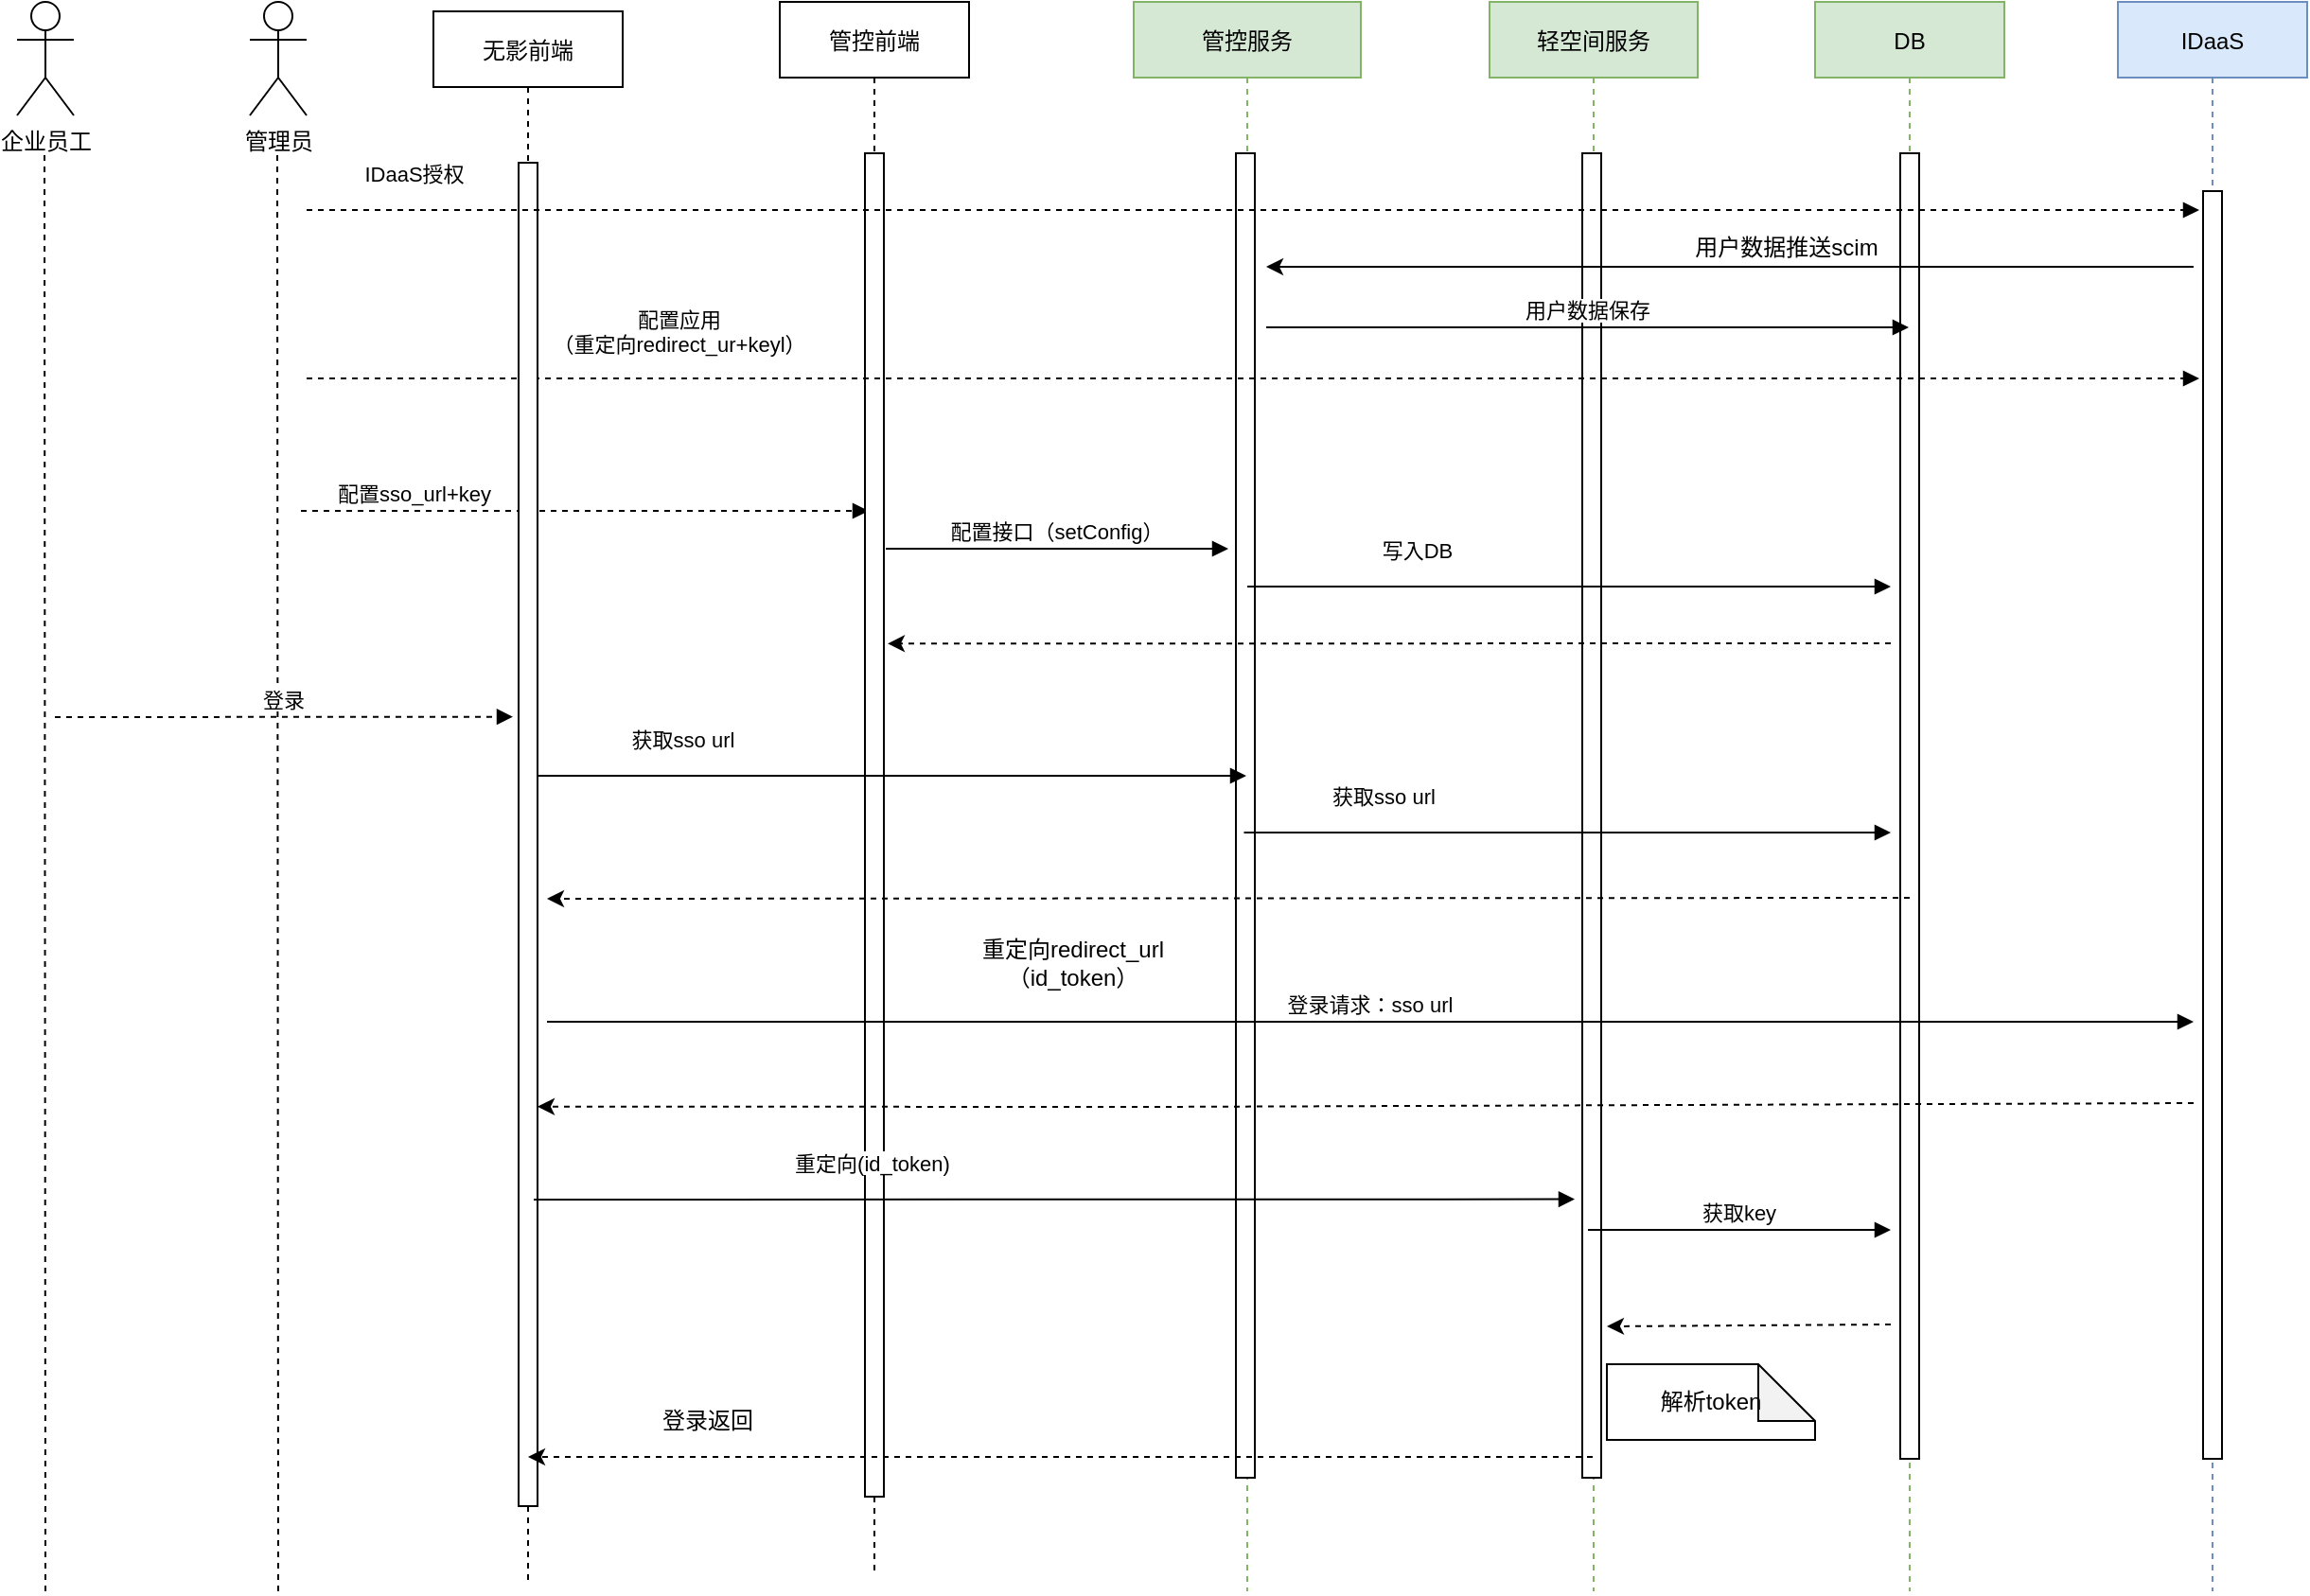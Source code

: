 <mxfile version="14.9.3" type="github">
  <diagram id="Wvz9GBNgI8FM-CAZ9Jkj" name="Page-1">
    <mxGraphModel dx="2092" dy="841" grid="1" gridSize="10" guides="1" tooltips="1" connect="1" arrows="1" fold="1" page="1" pageScale="1" pageWidth="827" pageHeight="1169" math="0" shadow="0">
      <root>
        <mxCell id="0" />
        <mxCell id="1" parent="0" />
        <mxCell id="AIT565lb91MDrdjl6Oma-1" value="管控服务" style="shape=umlLifeline;perimeter=lifelinePerimeter;container=1;collapsible=0;recursiveResize=0;rounded=0;shadow=0;strokeWidth=1;fillColor=#d5e8d4;strokeColor=#82b366;" vertex="1" parent="1">
          <mxGeometry x="110" y="80" width="120" height="840" as="geometry" />
        </mxCell>
        <mxCell id="AIT565lb91MDrdjl6Oma-2" value="" style="points=[];perimeter=orthogonalPerimeter;rounded=0;shadow=0;strokeWidth=1;" vertex="1" parent="AIT565lb91MDrdjl6Oma-1">
          <mxGeometry x="54" y="80" width="10" height="700" as="geometry" />
        </mxCell>
        <mxCell id="AIT565lb91MDrdjl6Oma-3" value="管理员" style="shape=umlActor;verticalLabelPosition=bottom;verticalAlign=top;html=1;outlineConnect=0;" vertex="1" parent="1">
          <mxGeometry x="-357" y="80" width="30" height="60" as="geometry" />
        </mxCell>
        <mxCell id="AIT565lb91MDrdjl6Oma-4" value="" style="endArrow=none;dashed=1;html=1;" edge="1" parent="1">
          <mxGeometry width="50" height="50" relative="1" as="geometry">
            <mxPoint x="-342" y="920" as="sourcePoint" />
            <mxPoint x="-342.5" y="160" as="targetPoint" />
          </mxGeometry>
        </mxCell>
        <mxCell id="AIT565lb91MDrdjl6Oma-5" value="轻空间服务" style="shape=umlLifeline;perimeter=lifelinePerimeter;container=1;collapsible=0;recursiveResize=0;rounded=0;shadow=0;strokeWidth=1;fillColor=#d5e8d4;strokeColor=#82b366;" vertex="1" parent="1">
          <mxGeometry x="298" y="80" width="110" height="840" as="geometry" />
        </mxCell>
        <mxCell id="AIT565lb91MDrdjl6Oma-6" value="" style="points=[];perimeter=orthogonalPerimeter;rounded=0;shadow=0;strokeWidth=1;" vertex="1" parent="AIT565lb91MDrdjl6Oma-5">
          <mxGeometry x="49" y="80" width="10" height="700" as="geometry" />
        </mxCell>
        <mxCell id="AIT565lb91MDrdjl6Oma-7" value="DB" style="shape=umlLifeline;perimeter=lifelinePerimeter;container=1;collapsible=0;recursiveResize=0;rounded=0;shadow=0;strokeWidth=1;fillColor=#d5e8d4;strokeColor=#82b366;" vertex="1" parent="1">
          <mxGeometry x="470" y="80" width="100" height="840" as="geometry" />
        </mxCell>
        <mxCell id="AIT565lb91MDrdjl6Oma-8" value="" style="points=[];perimeter=orthogonalPerimeter;rounded=0;shadow=0;strokeWidth=1;" vertex="1" parent="AIT565lb91MDrdjl6Oma-7">
          <mxGeometry x="45" y="80" width="10" height="690" as="geometry" />
        </mxCell>
        <mxCell id="AIT565lb91MDrdjl6Oma-9" value="配置sso_url+key" style="verticalAlign=bottom;endArrow=block;shadow=0;strokeWidth=1;dashed=1;" edge="1" parent="1">
          <mxGeometry x="-0.6" relative="1" as="geometry">
            <mxPoint x="-330" y="349" as="sourcePoint" />
            <mxPoint x="-30" y="349" as="targetPoint" />
            <mxPoint as="offset" />
          </mxGeometry>
        </mxCell>
        <mxCell id="AIT565lb91MDrdjl6Oma-12" value="登录" style="verticalAlign=bottom;endArrow=block;shadow=0;strokeWidth=1;entryX=-0.3;entryY=0.349;entryDx=0;entryDy=0;entryPerimeter=0;dashed=1;" edge="1" parent="1">
          <mxGeometry relative="1" as="geometry">
            <mxPoint x="-460" y="458" as="sourcePoint" />
            <mxPoint x="-218" y="457.83" as="targetPoint" />
          </mxGeometry>
        </mxCell>
        <mxCell id="AIT565lb91MDrdjl6Oma-13" value="管控前端" style="shape=umlLifeline;perimeter=lifelinePerimeter;container=1;collapsible=0;recursiveResize=0;rounded=0;shadow=0;strokeWidth=1;" vertex="1" parent="1">
          <mxGeometry x="-77" y="80" width="100" height="830" as="geometry" />
        </mxCell>
        <mxCell id="AIT565lb91MDrdjl6Oma-14" value="" style="points=[];perimeter=orthogonalPerimeter;rounded=0;shadow=0;strokeWidth=1;" vertex="1" parent="AIT565lb91MDrdjl6Oma-13">
          <mxGeometry x="45" y="80" width="10" height="710" as="geometry" />
        </mxCell>
        <mxCell id="AIT565lb91MDrdjl6Oma-15" value="配置接口（setConfig）" style="verticalAlign=bottom;endArrow=block;shadow=0;strokeWidth=1;" edge="1" parent="1">
          <mxGeometry relative="1" as="geometry">
            <mxPoint x="-21" y="369.0" as="sourcePoint" />
            <mxPoint x="160" y="369" as="targetPoint" />
          </mxGeometry>
        </mxCell>
        <mxCell id="AIT565lb91MDrdjl6Oma-18" value="获取sso url" style="verticalAlign=bottom;endArrow=block;shadow=0;strokeWidth=1;" edge="1" parent="1">
          <mxGeometry x="-0.567" y="10" relative="1" as="geometry">
            <mxPoint x="-210" y="489.0" as="sourcePoint" />
            <mxPoint x="169.5" y="489.0" as="targetPoint" />
            <mxPoint as="offset" />
          </mxGeometry>
        </mxCell>
        <mxCell id="AIT565lb91MDrdjl6Oma-20" value="IDaaS" style="shape=umlLifeline;perimeter=lifelinePerimeter;container=1;collapsible=0;recursiveResize=0;rounded=0;shadow=0;strokeWidth=1;fillColor=#dae8fc;strokeColor=#6c8ebf;" vertex="1" parent="1">
          <mxGeometry x="630" y="80" width="100" height="840" as="geometry" />
        </mxCell>
        <mxCell id="AIT565lb91MDrdjl6Oma-21" value="" style="points=[];perimeter=orthogonalPerimeter;rounded=0;shadow=0;strokeWidth=1;" vertex="1" parent="AIT565lb91MDrdjl6Oma-20">
          <mxGeometry x="45" y="100" width="10" height="670" as="geometry" />
        </mxCell>
        <mxCell id="AIT565lb91MDrdjl6Oma-24" value="写入DB" style="verticalAlign=bottom;endArrow=block;shadow=0;strokeWidth=1;" edge="1" parent="1">
          <mxGeometry x="-0.471" y="10" relative="1" as="geometry">
            <mxPoint x="170" y="389.0" as="sourcePoint" />
            <mxPoint x="510" y="389" as="targetPoint" />
            <mxPoint as="offset" />
          </mxGeometry>
        </mxCell>
        <mxCell id="AIT565lb91MDrdjl6Oma-27" value="企业员工" style="shape=umlActor;verticalLabelPosition=bottom;verticalAlign=top;html=1;outlineConnect=0;" vertex="1" parent="1">
          <mxGeometry x="-480" y="80" width="30" height="60" as="geometry" />
        </mxCell>
        <mxCell id="AIT565lb91MDrdjl6Oma-28" value="" style="endArrow=none;dashed=1;html=1;" edge="1" parent="1">
          <mxGeometry width="50" height="50" relative="1" as="geometry">
            <mxPoint x="-465" y="920" as="sourcePoint" />
            <mxPoint x="-465.5" y="160" as="targetPoint" />
          </mxGeometry>
        </mxCell>
        <mxCell id="AIT565lb91MDrdjl6Oma-29" value="配置应用&#xa;（重定向redirect_ur+keyl）" style="verticalAlign=bottom;endArrow=block;shadow=0;strokeWidth=1;dashed=1;" edge="1" parent="1">
          <mxGeometry x="-0.606" y="9" relative="1" as="geometry">
            <mxPoint x="-327" y="279" as="sourcePoint" />
            <mxPoint x="673" y="279" as="targetPoint" />
            <mxPoint as="offset" />
          </mxGeometry>
        </mxCell>
        <mxCell id="AIT565lb91MDrdjl6Oma-32" value="无影前端" style="shape=umlLifeline;perimeter=lifelinePerimeter;container=1;collapsible=0;recursiveResize=0;rounded=0;shadow=0;strokeWidth=1;" vertex="1" parent="1">
          <mxGeometry x="-260" y="85" width="100" height="830" as="geometry" />
        </mxCell>
        <mxCell id="AIT565lb91MDrdjl6Oma-33" value="" style="points=[];perimeter=orthogonalPerimeter;rounded=0;shadow=0;strokeWidth=1;" vertex="1" parent="AIT565lb91MDrdjl6Oma-32">
          <mxGeometry x="45" y="80" width="10" height="710" as="geometry" />
        </mxCell>
        <mxCell id="AIT565lb91MDrdjl6Oma-34" value="获取sso url" style="verticalAlign=bottom;endArrow=block;shadow=0;strokeWidth=1;" edge="1" parent="1">
          <mxGeometry x="-0.567" y="10" relative="1" as="geometry">
            <mxPoint x="168.25" y="519.0" as="sourcePoint" />
            <mxPoint x="510" y="519" as="targetPoint" />
            <mxPoint as="offset" />
          </mxGeometry>
        </mxCell>
        <mxCell id="AIT565lb91MDrdjl6Oma-35" value="" style="endArrow=classic;html=1;entryX=0.57;entryY=0.205;entryDx=0;entryDy=0;entryPerimeter=0;dashed=1;" edge="1" parent="1">
          <mxGeometry width="50" height="50" relative="1" as="geometry">
            <mxPoint x="510" y="419" as="sourcePoint" />
            <mxPoint x="-20" y="419.15" as="targetPoint" />
          </mxGeometry>
        </mxCell>
        <mxCell id="AIT565lb91MDrdjl6Oma-37" value="" style="endArrow=classic;html=1;dashed=1;" edge="1" parent="1">
          <mxGeometry width="50" height="50" relative="1" as="geometry">
            <mxPoint x="520" y="553.5" as="sourcePoint" />
            <mxPoint x="-200" y="554" as="targetPoint" />
          </mxGeometry>
        </mxCell>
        <mxCell id="AIT565lb91MDrdjl6Oma-38" value="登录请求：sso url" style="verticalAlign=bottom;endArrow=block;shadow=0;strokeWidth=1;" edge="1" parent="1">
          <mxGeometry relative="1" as="geometry">
            <mxPoint x="-200" y="619" as="sourcePoint" />
            <mxPoint x="670" y="619" as="targetPoint" />
          </mxGeometry>
        </mxCell>
        <mxCell id="AIT565lb91MDrdjl6Oma-39" value="" style="endArrow=classic;html=1;dashed=1;entryX=1;entryY=0.652;entryDx=0;entryDy=0;entryPerimeter=0;" edge="1" parent="1">
          <mxGeometry width="50" height="50" relative="1" as="geometry">
            <mxPoint x="670" y="662" as="sourcePoint" />
            <mxPoint x="-205" y="663.84" as="targetPoint" />
            <Array as="points">
              <mxPoint x="120" y="664" />
            </Array>
          </mxGeometry>
        </mxCell>
        <mxCell id="AIT565lb91MDrdjl6Oma-41" value="重定向redirect_url（id_token）" style="text;html=1;strokeColor=none;fillColor=none;align=center;verticalAlign=middle;whiteSpace=wrap;rounded=0;" vertex="1" parent="1">
          <mxGeometry x="23" y="585" width="110" height="5" as="geometry" />
        </mxCell>
        <mxCell id="AIT565lb91MDrdjl6Oma-43" value="重定向(id_token)" style="verticalAlign=bottom;endArrow=block;shadow=0;strokeWidth=1;entryX=-0.4;entryY=0.737;entryDx=0;entryDy=0;entryPerimeter=0;" edge="1" parent="1">
          <mxGeometry x="-0.35" y="10" relative="1" as="geometry">
            <mxPoint x="-207" y="713.0" as="sourcePoint" />
            <mxPoint x="343" y="712.79" as="targetPoint" />
            <mxPoint as="offset" />
          </mxGeometry>
        </mxCell>
        <mxCell id="AIT565lb91MDrdjl6Oma-50" value="" style="endArrow=classic;html=1;dashed=1;" edge="1" parent="1">
          <mxGeometry width="50" height="50" relative="1" as="geometry">
            <mxPoint x="352.5" y="849" as="sourcePoint" />
            <mxPoint x="-210" y="849" as="targetPoint" />
            <Array as="points">
              <mxPoint x="10" y="849" />
            </Array>
          </mxGeometry>
        </mxCell>
        <mxCell id="AIT565lb91MDrdjl6Oma-51" value="登录返回" style="text;html=1;strokeColor=none;fillColor=none;align=center;verticalAlign=middle;whiteSpace=wrap;rounded=0;" vertex="1" parent="1">
          <mxGeometry x="-150" y="820" width="70" height="20" as="geometry" />
        </mxCell>
        <mxCell id="AIT565lb91MDrdjl6Oma-52" value="获取key" style="verticalAlign=bottom;endArrow=block;shadow=0;strokeWidth=1;" edge="1" parent="1">
          <mxGeometry relative="1" as="geometry">
            <mxPoint x="350" y="729.0" as="sourcePoint" />
            <mxPoint x="510" y="729" as="targetPoint" />
          </mxGeometry>
        </mxCell>
        <mxCell id="AIT565lb91MDrdjl6Oma-53" value="" style="endArrow=classic;html=1;dashed=1;" edge="1" parent="1">
          <mxGeometry width="50" height="50" relative="1" as="geometry">
            <mxPoint x="510" y="779" as="sourcePoint" />
            <mxPoint x="360" y="780" as="targetPoint" />
          </mxGeometry>
        </mxCell>
        <mxCell id="AIT565lb91MDrdjl6Oma-56" value="解析token" style="shape=note;whiteSpace=wrap;html=1;backgroundOutline=1;darkOpacity=0.05;" vertex="1" parent="1">
          <mxGeometry x="360" y="800" width="110" height="40" as="geometry" />
        </mxCell>
        <mxCell id="AIT565lb91MDrdjl6Oma-58" value="IDaaS授权" style="verticalAlign=bottom;endArrow=block;shadow=0;strokeWidth=1;dashed=1;" edge="1" parent="1">
          <mxGeometry x="-0.886" y="10" relative="1" as="geometry">
            <mxPoint x="-327" y="190" as="sourcePoint" />
            <mxPoint x="673" y="190" as="targetPoint" />
            <mxPoint as="offset" />
          </mxGeometry>
        </mxCell>
        <mxCell id="AIT565lb91MDrdjl6Oma-59" value="" style="endArrow=classic;html=1;" edge="1" parent="1">
          <mxGeometry width="50" height="50" relative="1" as="geometry">
            <mxPoint x="670" y="220" as="sourcePoint" />
            <mxPoint x="180" y="220" as="targetPoint" />
          </mxGeometry>
        </mxCell>
        <mxCell id="AIT565lb91MDrdjl6Oma-63" value="用户数据推送scim" style="text;html=1;strokeColor=none;fillColor=none;align=center;verticalAlign=middle;whiteSpace=wrap;rounded=0;" vertex="1" parent="1">
          <mxGeometry x="380" y="200" width="150" height="20" as="geometry" />
        </mxCell>
        <mxCell id="AIT565lb91MDrdjl6Oma-65" value="用户数据保存" style="verticalAlign=bottom;endArrow=block;shadow=0;strokeWidth=1;" edge="1" parent="1">
          <mxGeometry relative="1" as="geometry">
            <mxPoint x="180" y="252.0" as="sourcePoint" />
            <mxPoint x="519.5" y="252.0" as="targetPoint" />
          </mxGeometry>
        </mxCell>
      </root>
    </mxGraphModel>
  </diagram>
</mxfile>

